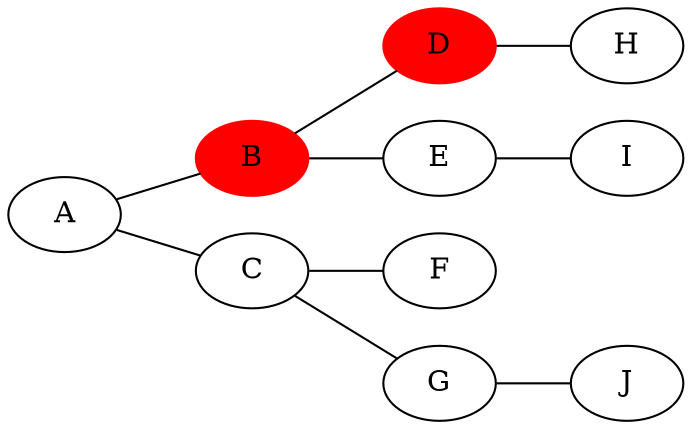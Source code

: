graph {
 rankdir=LR;
B [style=filled, color=red];
D [style=filled, color=red];
A -- {{B C }}
B -- {{D E }}
C -- {{F G }}
D -- {{H }}
E -- {{I }}
F -- {{}}
G -- {{J }}
H -- {{}}
I -- {{}}
J -- {{}}
}